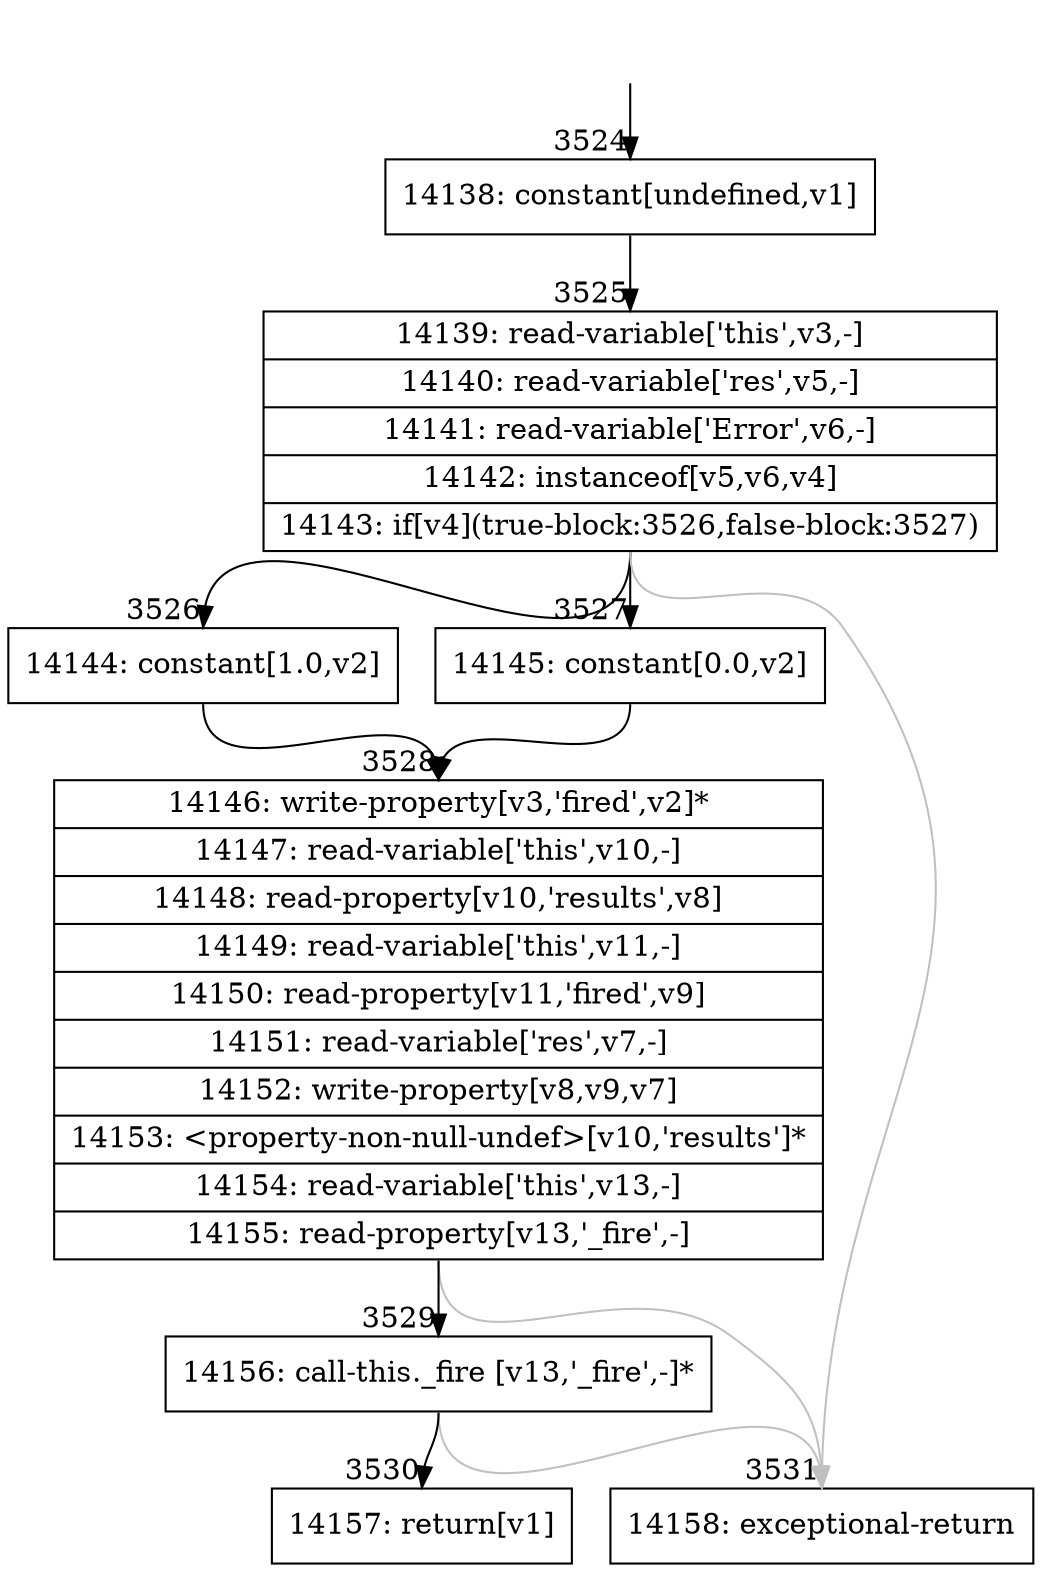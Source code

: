 digraph {
rankdir="TD"
BB_entry264[shape=none,label=""];
BB_entry264 -> BB3524 [tailport=s, headport=n, headlabel="    3524"]
BB3524 [shape=record label="{14138: constant[undefined,v1]}" ] 
BB3524 -> BB3525 [tailport=s, headport=n, headlabel="      3525"]
BB3525 [shape=record label="{14139: read-variable['this',v3,-]|14140: read-variable['res',v5,-]|14141: read-variable['Error',v6,-]|14142: instanceof[v5,v6,v4]|14143: if[v4](true-block:3526,false-block:3527)}" ] 
BB3525 -> BB3526 [tailport=s, headport=n, headlabel="      3526"]
BB3525 -> BB3527 [tailport=s, headport=n, headlabel="      3527"]
BB3525 -> BB3531 [tailport=s, headport=n, color=gray, headlabel="      3531"]
BB3526 [shape=record label="{14144: constant[1.0,v2]}" ] 
BB3526 -> BB3528 [tailport=s, headport=n, headlabel="      3528"]
BB3527 [shape=record label="{14145: constant[0.0,v2]}" ] 
BB3527 -> BB3528 [tailport=s, headport=n]
BB3528 [shape=record label="{14146: write-property[v3,'fired',v2]*|14147: read-variable['this',v10,-]|14148: read-property[v10,'results',v8]|14149: read-variable['this',v11,-]|14150: read-property[v11,'fired',v9]|14151: read-variable['res',v7,-]|14152: write-property[v8,v9,v7]|14153: \<property-non-null-undef\>[v10,'results']*|14154: read-variable['this',v13,-]|14155: read-property[v13,'_fire',-]}" ] 
BB3528 -> BB3529 [tailport=s, headport=n, headlabel="      3529"]
BB3528 -> BB3531 [tailport=s, headport=n, color=gray]
BB3529 [shape=record label="{14156: call-this._fire [v13,'_fire',-]*}" ] 
BB3529 -> BB3530 [tailport=s, headport=n, headlabel="      3530"]
BB3529 -> BB3531 [tailport=s, headport=n, color=gray]
BB3530 [shape=record label="{14157: return[v1]}" ] 
BB3531 [shape=record label="{14158: exceptional-return}" ] 
//#$~ 2334
}
